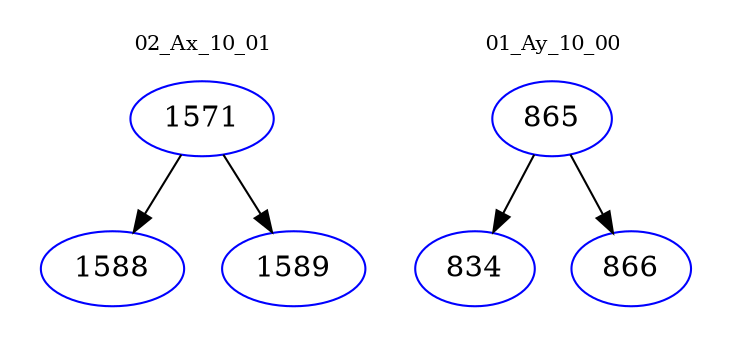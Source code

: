 digraph{
subgraph cluster_0 {
color = white
label = "02_Ax_10_01";
fontsize=10;
T0_1571 [label="1571", color="blue"]
T0_1571 -> T0_1588 [color="black"]
T0_1588 [label="1588", color="blue"]
T0_1571 -> T0_1589 [color="black"]
T0_1589 [label="1589", color="blue"]
}
subgraph cluster_1 {
color = white
label = "01_Ay_10_00";
fontsize=10;
T1_865 [label="865", color="blue"]
T1_865 -> T1_834 [color="black"]
T1_834 [label="834", color="blue"]
T1_865 -> T1_866 [color="black"]
T1_866 [label="866", color="blue"]
}
}
